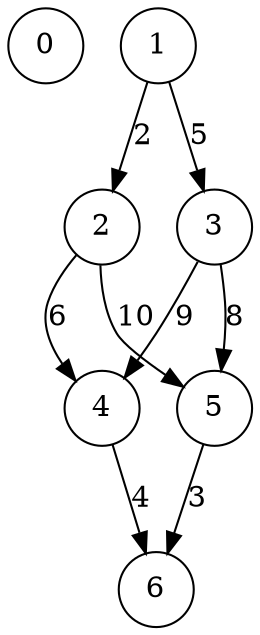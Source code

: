 strict digraph test {
	layout = "dot"
	node[shape = circle]
	edge[shape = vee]
	0
	1 -> 2 [label = "2"]
	1 -> 3 [label = "5"]
	2 -> 4 [label = "6"]
	2 -> 5 [label = "10"]
	3 -> 4 [label = "9"]
	3 -> 5 [label = "8"]
	4 -> 6 [label = "4"]
	5 -> 6 [label = "3"]
	6
}